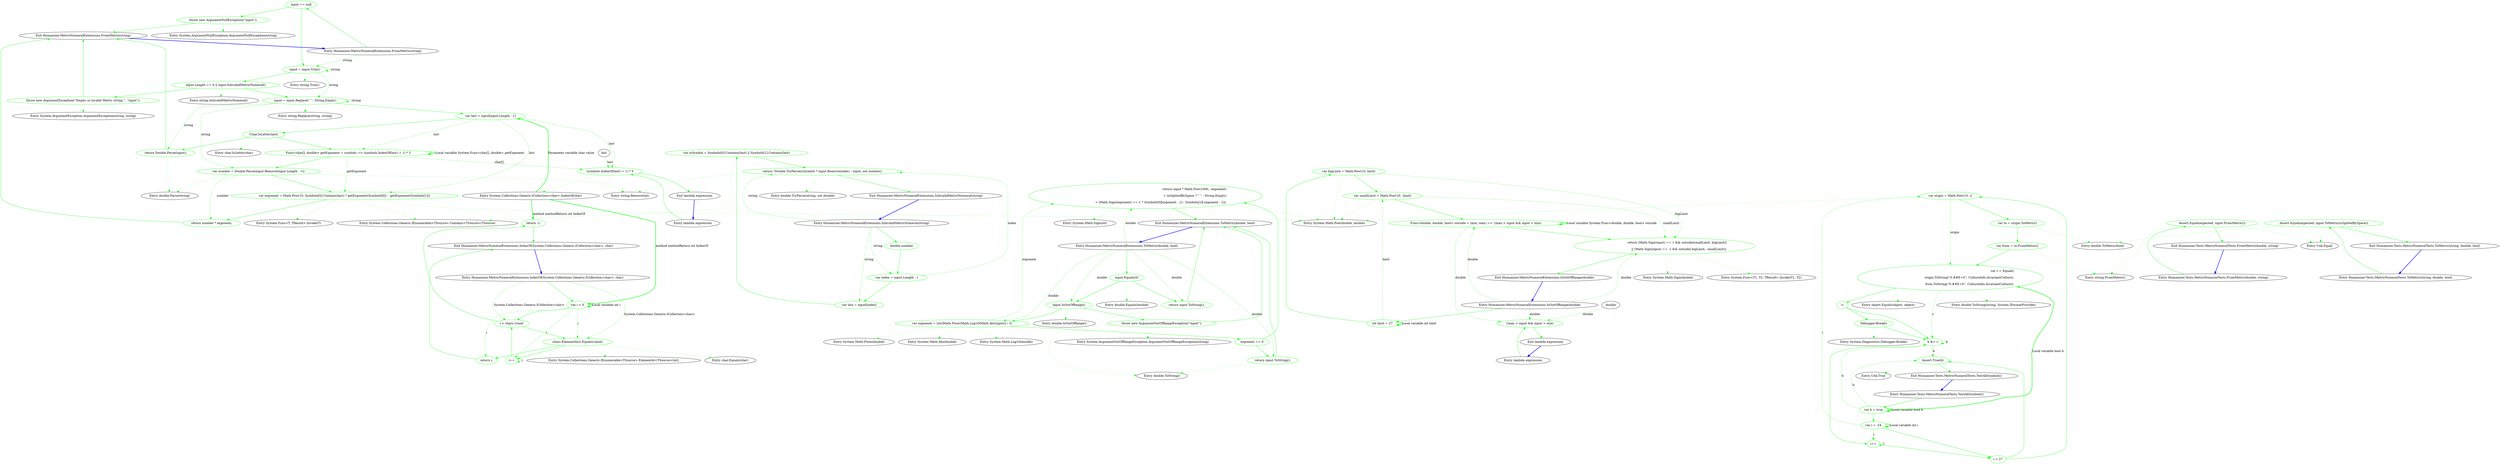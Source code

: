 digraph  {
d1 [label="input == null", span="82-82", cluster="Humanizer.MetricNumeralExtensions.FromMetric(string)", color=green, community=0];
d0 [label="Entry Humanizer.MetricNumeralExtensions.FromMetric(string)", span="80-80", cluster="Humanizer.MetricNumeralExtensions.FromMetric(string)"];
d2 [label="throw new ArgumentNullException(''input'');", span="82-82", cluster="Humanizer.MetricNumeralExtensions.FromMetric(string)", color=green, community=0];
d3 [label="input = input.Trim()", span="83-83", cluster="Humanizer.MetricNumeralExtensions.FromMetric(string)", color=green, community=0];
d4 [label="input.Length == 0 || input.IsInvalidMetricNumeral()", span="84-84", cluster="Humanizer.MetricNumeralExtensions.FromMetric(string)", color=green, community=0];
d16 [label="Entry string.Trim()", span="0-0", cluster="string.Trim()"];
d6 [label="input = input.Replace('' '', String.Empty)", span="86-86", cluster="Humanizer.MetricNumeralExtensions.FromMetric(string)", color=green, community=0];
d14 [label="Exit Humanizer.MetricNumeralExtensions.FromMetric(string)", span="80-80", cluster="Humanizer.MetricNumeralExtensions.FromMetric(string)"];
d15 [label="Entry System.ArgumentNullException.ArgumentNullException(string)", span="0-0", cluster="System.ArgumentNullException.ArgumentNullException(string)"];
d5 [label="throw new ArgumentException(''Empty or invalid Metric string.'', ''input'');", span="85-85", cluster="Humanizer.MetricNumeralExtensions.FromMetric(string)", color=green, community=0];
d17 [label="Entry string.IsInvalidMetricNumeral()", span="146-146", cluster="string.IsInvalidMetricNumeral()"];
d7 [label="var last = input[input.Length - 1]", span="87-87", cluster="Humanizer.MetricNumeralExtensions.FromMetric(string)", color=green, community=0];
d19 [label="Entry string.Replace(string, string)", span="0-0", cluster="string.Replace(string, string)"];
d9 [label="return Double.Parse(input);", span="88-88", cluster="Humanizer.MetricNumeralExtensions.FromMetric(string)", color=green, community=0];
d11 [label="var number = Double.Parse(input.Remove(input.Length - 1))", span="90-90", cluster="Humanizer.MetricNumeralExtensions.FromMetric(string)", color=green, community=0];
d18 [label="Entry System.ArgumentException.ArgumentException(string, string)", span="0-0", cluster="System.ArgumentException.ArgumentException(string, string)"];
d29 [label="Entry System.Collections.Generic.ICollection<char>.IndexOf(char)", span="164-164", cluster="System.Collections.Generic.ICollection<char>.IndexOf(char)"];
d8 [label="!Char.IsLetter(last)", span="88-88", cluster="Humanizer.MetricNumeralExtensions.FromMetric(string)", color=green, community=0];
d10 [label="Func<char[], double> getExponent = symbols => (symbols.IndexOf(last) + 1) * 3", span="89-89", cluster="Humanizer.MetricNumeralExtensions.FromMetric(string)", color=green, community=0];
d27 [label="(symbols.IndexOf(last) + 1) * 3", span="89-89", cluster="lambda expression", color=green, community=0];
d12 [label="var exponent = Math.Pow(10, Symbols[0].Contains(last) ? getExponent(Symbols[0]) : -getExponent(Symbols[1]))", span="91-91", cluster="Humanizer.MetricNumeralExtensions.FromMetric(string)", color=green, community=0];
d21 [label="Entry double.Parse(string)", span="0-0", cluster="double.Parse(string)"];
d22 [label="Entry string.Remove(int)", span="0-0", cluster="string.Remove(int)"];
d13 [label="return number * exponent;", span="92-92", cluster="Humanizer.MetricNumeralExtensions.FromMetric(string)", color=green, community=0];
d20 [label="Entry char.IsLetter(char)", span="0-0", cluster="char.IsLetter(char)"];
d78 [label=last, span=""];
d26 [label="Entry lambda expression", span="89-89", cluster="lambda expression"];
d28 [label="Exit lambda expression", span="89-89", cluster="lambda expression"];
d23 [label="Entry System.Collections.Generic.IEnumerable<TSource>.Contains<TSource>(TSource)", span="0-0", cluster="System.Collections.Generic.IEnumerable<TSource>.Contains<TSource>(TSource)"];
d24 [label="Entry System.Func<T, TResult>.Invoke(T)", span="0-0", cluster="System.Func<T, TResult>.Invoke(T)"];
d25 [label="Entry System.Math.Pow(double, double)", span="0-0", cluster="System.Math.Pow(double, double)"];
d31 [label="input.Equals(0)", span="112-112", cluster="Humanizer.MetricNumeralExtensions.ToMetric(double, bool)", color=green, community=0];
d30 [label="Entry Humanizer.MetricNumeralExtensions.ToMetric(double, bool)", span="110-110", cluster="Humanizer.MetricNumeralExtensions.ToMetric(double, bool)"];
d32 [label="return input.ToString();", span="112-112", cluster="Humanizer.MetricNumeralExtensions.ToMetric(double, bool)", color=green, community=0];
d33 [label="input.IsOutOfRange()", span="113-113", cluster="Humanizer.MetricNumeralExtensions.ToMetric(double, bool)", color=green, community=0];
d40 [label="Entry double.Equals(double)", span="0-0", cluster="double.Equals(double)"];
d39 [label="Exit Humanizer.MetricNumeralExtensions.ToMetric(double, bool)", span="110-110", cluster="Humanizer.MetricNumeralExtensions.ToMetric(double, bool)"];
d41 [label="Entry double.ToString()", span="0-0", cluster="double.ToString()"];
d34 [label="throw new ArgumentOutOfRangeException(''input'');", span="113-113", cluster="Humanizer.MetricNumeralExtensions.ToMetric(double, bool)", color=green, community=0];
d35 [label="var exponent = (int)Math.Floor(Math.Log10(Math.Abs(input)) / 3)", span="114-114", cluster="Humanizer.MetricNumeralExtensions.ToMetric(double, bool)", color=green, community=0];
d42 [label="Entry double.IsOutOfRange()", span="126-126", cluster="double.IsOutOfRange()"];
d36 [label="exponent == 0", span="115-115", cluster="Humanizer.MetricNumeralExtensions.ToMetric(double, bool)", color=green, community=0];
d44 [label="Entry System.Math.Abs(double)", span="0-0", cluster="System.Math.Abs(double)"];
d45 [label="Entry System.Math.Log10(double)", span="0-0", cluster="System.Math.Log10(double)"];
d46 [label="Entry System.Math.Floor(double)", span="0-0", cluster="System.Math.Floor(double)"];
d38 [label="return input * Math.Pow(1000, -exponent)\r\n                                + (isSplitedBySpace ? '' '' : String.Empty)\r\n                                + (Math.Sign(exponent) == 1 ? Symbols[0][exponent - 1] : Symbols[1][-exponent - 1]);", span="116-118", cluster="Humanizer.MetricNumeralExtensions.ToMetric(double, bool)", color=green, community=0];
d37 [label="return input.ToString();", span="115-115", cluster="Humanizer.MetricNumeralExtensions.ToMetric(double, bool)", color=green, community=0];
d47 [label="Entry System.Math.Sign(int)", span="0-0", cluster="System.Math.Sign(int)"];
d43 [label="Entry System.ArgumentOutOfRangeException.ArgumentOutOfRangeException(string)", span="0-0", cluster="System.ArgumentOutOfRangeException.ArgumentOutOfRangeException(string)"];
d49 [label="int limit = 27", span="128-128", cluster="Humanizer.MetricNumeralExtensions.IsOutOfRange(double)", color=green, community=0];
d48 [label="Entry Humanizer.MetricNumeralExtensions.IsOutOfRange(double)", span="126-126", cluster="Humanizer.MetricNumeralExtensions.IsOutOfRange(double)"];
d50 [label="var bigLimit = Math.Pow(10, limit)", span="129-129", cluster="Humanizer.MetricNumeralExtensions.IsOutOfRange(double)", color=green, community=0];
d51 [label="var smallLimit = Math.Pow(10, -limit)", span="130-130", cluster="Humanizer.MetricNumeralExtensions.IsOutOfRange(double)", color=green, community=0];
d52 [label="Func<double, double, bool> outside = (min, max) => !(max > input && input > min)", span="131-131", cluster="Humanizer.MetricNumeralExtensions.IsOutOfRange(double)", color=green, community=0];
d53 [label="return (Math.Sign(input) == 1 && outside(smallLimit, bigLimit))\r\n                               || (Math.Sign(input) == -1 && outside(-bigLimit, -smallLimit));", span="132-133", cluster="Humanizer.MetricNumeralExtensions.IsOutOfRange(double)", color=green, community=0];
d58 [label="!(max > input && input > min)", span="131-131", cluster="lambda expression", color=green, community=0];
d79 [label=double, span=""];
d57 [label="Entry lambda expression", span="131-131", cluster="lambda expression"];
d59 [label="Exit lambda expression", span="131-131", cluster="lambda expression"];
d54 [label="Exit Humanizer.MetricNumeralExtensions.IsOutOfRange(double)", span="126-126", cluster="Humanizer.MetricNumeralExtensions.IsOutOfRange(double)"];
d55 [label="Entry System.Math.Sign(double)", span="0-0", cluster="System.Math.Sign(double)"];
d56 [label="Entry System.Func<T1, T2, TResult>.Invoke(T1, T2)", span="0-0", cluster="System.Func<T1, T2, TResult>.Invoke(T1, T2)"];
d61 [label="double number", span="148-148", cluster="Humanizer.MetricNumeralExtensions.IsInvalidMetricNumeral(string)", color=green, community=0];
d60 [label="Entry Humanizer.MetricNumeralExtensions.IsInvalidMetricNumeral(string)", span="146-146", cluster="Humanizer.MetricNumeralExtensions.IsInvalidMetricNumeral(string)"];
d62 [label="var index = input.Length - 1", span="149-149", cluster="Humanizer.MetricNumeralExtensions.IsInvalidMetricNumeral(string)", color=green, community=0];
d63 [label="var last = input[index]", span="150-150", cluster="Humanizer.MetricNumeralExtensions.IsInvalidMetricNumeral(string)", color=green, community=0];
d65 [label="return !Double.TryParse(isSymbol ? input.Remove(index) : input, out number);", span="152-152", cluster="Humanizer.MetricNumeralExtensions.IsInvalidMetricNumeral(string)", color=green, community=0];
d64 [label="var isSymbol = Symbols[0].Contains(last) || Symbols[1].Contains(last)", span="151-151", cluster="Humanizer.MetricNumeralExtensions.IsInvalidMetricNumeral(string)", color=green, community=0];
d66 [label="Exit Humanizer.MetricNumeralExtensions.IsInvalidMetricNumeral(string)", span="146-146", cluster="Humanizer.MetricNumeralExtensions.IsInvalidMetricNumeral(string)"];
d67 [label="Entry double.TryParse(string, out double)", span="0-0", cluster="double.TryParse(string, out double)"];
d69 [label="var i = 0", span="166-166", cluster="Humanizer.MetricNumeralExtensions.IndexOf(System.Collections.Generic.ICollection<char>, char)", color=green, community=0];
d68 [label="Entry Humanizer.MetricNumeralExtensions.IndexOf(System.Collections.Generic.ICollection<char>, char)", span="164-164", cluster="Humanizer.MetricNumeralExtensions.IndexOf(System.Collections.Generic.ICollection<char>, char)"];
d70 [label="i < chars.Count", span="166-166", cluster="Humanizer.MetricNumeralExtensions.IndexOf(System.Collections.Generic.ICollection<char>, char)", color=green, community=0];
d71 [label="chars.ElementAt(i).Equals(value)", span="167-167", cluster="Humanizer.MetricNumeralExtensions.IndexOf(System.Collections.Generic.ICollection<char>, char)", color=green, community=0];
d72 [label="return i;", span="168-168", cluster="Humanizer.MetricNumeralExtensions.IndexOf(System.Collections.Generic.ICollection<char>, char)", color=green, community=0];
d73 [label="i++", span="166-166", cluster="Humanizer.MetricNumeralExtensions.IndexOf(System.Collections.Generic.ICollection<char>, char)", color=green, community=0];
d74 [label="return -1;", span="169-169", cluster="Humanizer.MetricNumeralExtensions.IndexOf(System.Collections.Generic.ICollection<char>, char)", color=green, community=0];
d76 [label="Entry System.Collections.Generic.IEnumerable<TSource>.ElementAt<TSource>(int)", span="0-0", cluster="System.Collections.Generic.IEnumerable<TSource>.ElementAt<TSource>(int)"];
d77 [label="Entry char.Equals(char)", span="0-0", cluster="char.Equals(char)"];
d75 [label="Exit Humanizer.MetricNumeralExtensions.IndexOf(System.Collections.Generic.ICollection<char>, char)", span="164-164", cluster="Humanizer.MetricNumeralExtensions.IndexOf(System.Collections.Generic.ICollection<char>, char)"];
m0_26 [label="Entry System.Diagnostics.Debugger.Break()", span="0-0", cluster="System.Diagnostics.Debugger.Break()", file="MetricNumeralTests.cs"];
m0_0 [label="Entry Humanizer.Tests.MetricNumeralTests.ToMetric(string, double, bool)", span="16-16", cluster="Humanizer.Tests.MetricNumeralTests.ToMetric(string, double, bool)", file="MetricNumeralTests.cs"];
m0_1 [label="Assert.Equal(expected, input.ToMetric(isSplitedBySpace))", span="18-18", cluster="Humanizer.Tests.MetricNumeralTests.ToMetric(string, double, bool)", color=green, community=0, file="MetricNumeralTests.cs"];
m0_2 [label="Exit Humanizer.Tests.MetricNumeralTests.ToMetric(string, double, bool)", span="16-16", cluster="Humanizer.Tests.MetricNumeralTests.ToMetric(string, double, bool)", file="MetricNumeralTests.cs"];
m0_24 [label="Entry double.ToString(string, System.IFormatProvider)", span="0-0", cluster="double.ToString(string, System.IFormatProvider)", file="MetricNumeralTests.cs"];
m0_8 [label="Entry string.FromMetric()", span="80-80", cluster="string.FromMetric()", file="MetricNumeralTests.cs"];
m0_27 [label="Entry Unk.True", span="", cluster="Unk.True", file="MetricNumeralTests.cs"];
m0_9 [label="Entry Humanizer.Tests.MetricNumeralTests.TestAllSymbols()", span="33-33", cluster="Humanizer.Tests.MetricNumeralTests.TestAllSymbols()", file="MetricNumeralTests.cs"];
m0_10 [label="var b = true", span="35-35", cluster="Humanizer.Tests.MetricNumeralTests.TestAllSymbols()", color=green, community=0, file="MetricNumeralTests.cs"];
m0_11 [label="var i = -24", span="36-36", cluster="Humanizer.Tests.MetricNumeralTests.TestAllSymbols()", color=green, community=0, file="MetricNumeralTests.cs"];
m0_19 [label="b &= c", span="48-48", cluster="Humanizer.Tests.MetricNumeralTests.TestAllSymbols()", color=green, community=0, file="MetricNumeralTests.cs"];
m0_21 [label="Assert.True(b)", span="50-50", cluster="Humanizer.Tests.MetricNumeralTests.TestAllSymbols()", color=green, community=0, file="MetricNumeralTests.cs"];
m0_16 [label="var c = Equals(\r\n                                        origin.ToString(''0.##E+0'', CultureInfo.InvariantCulture),\r\n                                        from.ToString(''0.##E+0'', CultureInfo.InvariantCulture))", span="42-44", cluster="Humanizer.Tests.MetricNumeralTests.TestAllSymbols()", color=green, community=0, file="MetricNumeralTests.cs"];
m0_12 [label="i < 27", span="36-36", cluster="Humanizer.Tests.MetricNumeralTests.TestAllSymbols()", color=green, community=0, file="MetricNumeralTests.cs"];
m0_13 [label="var origin = Math.Pow(10, i)", span="38-38", cluster="Humanizer.Tests.MetricNumeralTests.TestAllSymbols()", color=green, community=0, file="MetricNumeralTests.cs"];
m0_20 [label="i++", span="36-36", cluster="Humanizer.Tests.MetricNumeralTests.TestAllSymbols()", color=green, community=0, file="MetricNumeralTests.cs"];
m0_17 [label="!c", span="45-45", cluster="Humanizer.Tests.MetricNumeralTests.TestAllSymbols()", color=green, community=0, file="MetricNumeralTests.cs"];
m0_18 [label="Debugger.Break()", span="46-46", cluster="Humanizer.Tests.MetricNumeralTests.TestAllSymbols()", color=green, community=0, file="MetricNumeralTests.cs"];
m0_14 [label="var to = origin.ToMetric()", span="39-39", cluster="Humanizer.Tests.MetricNumeralTests.TestAllSymbols()", color=green, community=0, file="MetricNumeralTests.cs"];
m0_15 [label="var from = to.FromMetric()", span="40-40", cluster="Humanizer.Tests.MetricNumeralTests.TestAllSymbols()", color=green, community=0, file="MetricNumeralTests.cs"];
m0_22 [label="Exit Humanizer.Tests.MetricNumeralTests.TestAllSymbols()", span="33-33", cluster="Humanizer.Tests.MetricNumeralTests.TestAllSymbols()", file="MetricNumeralTests.cs"];
m0_25 [label="Entry object.Equals(object, object)", span="0-0", cluster="object.Equals(object, object)", file="MetricNumeralTests.cs"];
m0_4 [label="Entry Unk.Equal", span="", cluster="Unk.Equal", file="MetricNumeralTests.cs"];
m0_3 [label="Entry double.ToMetric(bool)", span="110-110", cluster="double.ToMetric(bool)", file="MetricNumeralTests.cs"];
m0_5 [label="Entry Humanizer.Tests.MetricNumeralTests.FromMetric(double, string)", span="27-27", cluster="Humanizer.Tests.MetricNumeralTests.FromMetric(double, string)", file="MetricNumeralTests.cs"];
m0_6 [label="Assert.Equal(expected, input.FromMetric())", span="29-29", cluster="Humanizer.Tests.MetricNumeralTests.FromMetric(double, string)", color=green, community=0, file="MetricNumeralTests.cs"];
m0_7 [label="Exit Humanizer.Tests.MetricNumeralTests.FromMetric(double, string)", span="27-27", cluster="Humanizer.Tests.MetricNumeralTests.FromMetric(double, string)", file="MetricNumeralTests.cs"];
d1 -> d2  [key=0, style=solid, color=green];
d1 -> d3  [key=0, style=solid, color=green];
d0 -> d1  [key=0, style=solid, color=green];
d0 -> d3  [key=1, style=dashed, color=green, label=string];
d2 -> d14  [key=0, style=solid, color=green];
d2 -> d15  [key=2, style=dotted, color=green];
d3 -> d3  [key=1, style=dashed, color=green, label=string];
d3 -> d4  [key=0, style=solid, color=green];
d3 -> d16  [key=2, style=dotted, color=green];
d3 -> d6  [key=1, style=dashed, color=green, label=string];
d4 -> d5  [key=0, style=solid, color=green];
d4 -> d6  [key=0, style=solid, color=green];
d4 -> d17  [key=2, style=dotted, color=green];
d6 -> d6  [key=1, style=dashed, color=green, label=string];
d6 -> d7  [key=0, style=solid, color=green];
d6 -> d19  [key=2, style=dotted, color=green];
d6 -> d9  [key=1, style=dashed, color=green, label=string];
d6 -> d11  [key=1, style=dashed, color=green, label=string];
d14 -> d0  [key=0, style=bold, color=blue];
d5 -> d14  [key=0, style=solid, color=green];
d5 -> d18  [key=2, style=dotted, color=green];
d7 -> d8  [key=0, style=solid, color=green];
d7 -> d10  [key=1, style=dashed, color=green, label=last];
d7 -> d27  [key=1, style=dashed, color=green, label=last];
d7 -> d12  [key=1, style=dashed, color=green, label=last];
d9 -> d14  [key=0, style=solid, color=green];
d9 -> d21  [key=2, style=dotted, color=green];
d11 -> d12  [key=0, style=solid, color=green];
d11 -> d22  [key=2, style=dotted, color=green];
d11 -> d21  [key=2, style=dotted, color=green];
d11 -> d13  [key=1, style=dashed, color=green, label=number];
d29 -> d7  [key=3, color=green, style=bold, label="Parameter variable char value"];
d29 -> d69  [key=3, color=green, style=bold, label="method methodReturn int IndexOf"];
d29 -> d74  [key=3, color=green, style=bold, label="method methodReturn int IndexOf"];
d8 -> d9  [key=0, style=solid, color=green];
d8 -> d10  [key=0, style=solid, color=green];
d8 -> d20  [key=2, style=dotted, color=green];
d10 -> d11  [key=0, style=solid, color=green];
d10 -> d10  [key=3, color=green, style=bold, label="Local variable System.Func<char[], double> getExponent"];
d10 -> d27  [key=1, style=dashed, color=green, label="char[]"];
d10 -> d12  [key=1, style=dashed, color=green, label=getExponent];
d27 -> d28  [key=0, style=solid, color=green];
d27 -> d29  [key=2, style=dotted, color=green];
d12 -> d13  [key=0, style=solid, color=green];
d12 -> d23  [key=2, style=dotted, color=green];
d12 -> d24  [key=2, style=dotted, color=green];
d12 -> d25  [key=2, style=dotted, color=green];
d13 -> d14  [key=0, style=solid, color=green];
d78 -> d27  [key=1, style=dashed, color=green, label=last];
d26 -> d27  [key=0, style=solid, color=green];
d28 -> d26  [key=0, style=bold, color=blue];
d31 -> d32  [key=0, style=solid, color=green];
d31 -> d33  [key=0, style=solid, color=green];
d31 -> d40  [key=2, style=dotted, color=green];
d30 -> d31  [key=0, style=solid, color=green];
d30 -> d32  [key=1, style=dashed, color=green, label=double];
d30 -> d33  [key=1, style=dashed, color=green, label=double];
d30 -> d35  [key=1, style=dashed, color=green, label=double];
d30 -> d37  [key=1, style=dashed, color=green, label=double];
d30 -> d38  [key=1, style=dashed, color=green, label=double];
d32 -> d39  [key=0, style=solid, color=green];
d32 -> d41  [key=2, style=dotted, color=green];
d33 -> d34  [key=0, style=solid, color=green];
d33 -> d35  [key=0, style=solid, color=green];
d33 -> d42  [key=2, style=dotted, color=green];
d39 -> d30  [key=0, style=bold, color=blue];
d34 -> d39  [key=0, style=solid, color=green];
d34 -> d43  [key=2, style=dotted, color=green];
d35 -> d36  [key=0, style=solid, color=green];
d35 -> d44  [key=2, style=dotted, color=green];
d35 -> d45  [key=2, style=dotted, color=green];
d35 -> d46  [key=2, style=dotted, color=green];
d35 -> d38  [key=1, style=dashed, color=green, label=exponent];
d36 -> d37  [key=0, style=solid, color=green];
d36 -> d38  [key=0, style=solid, color=green];
d38 -> d39  [key=0, style=solid, color=green];
d38 -> d25  [key=2, style=dotted, color=green];
d38 -> d47  [key=2, style=dotted, color=green];
d37 -> d39  [key=0, style=solid, color=green];
d37 -> d41  [key=2, style=dotted, color=green];
d49 -> d49  [key=3, color=green, style=bold, label="Local variable int limit"];
d49 -> d50  [key=0, style=solid, color=green];
d49 -> d51  [key=1, style=dashed, color=green, label=limit];
d48 -> d49  [key=0, style=solid, color=green];
d48 -> d52  [key=1, style=dashed, color=green, label=double];
d48 -> d58  [key=1, style=dashed, color=green, label=double];
d48 -> d53  [key=1, style=dashed, color=green, label=double];
d50 -> d53  [key=1, style=dashed, color=green, label=bigLimit];
d50 -> d51  [key=0, style=solid, color=green];
d50 -> d25  [key=2, style=dotted, color=green];
d51 -> d52  [key=0, style=solid, color=green];
d51 -> d53  [key=1, style=dashed, color=green, label=smallLimit];
d51 -> d25  [key=2, style=dotted, color=green];
d52 -> d52  [key=3, color=green, style=bold, label="Local variable System.Func<double, double, bool> outside"];
d52 -> d53  [key=0, style=solid, color=green];
d52 -> d58  [key=1, style=dashed, color=green, label=double];
d53 -> d54  [key=0, style=solid, color=green];
d53 -> d55  [key=2, style=dotted, color=green];
d53 -> d56  [key=2, style=dotted, color=green];
d58 -> d59  [key=0, style=solid, color=green];
d79 -> d58  [key=1, style=dashed, color=green, label=double];
d57 -> d58  [key=0, style=solid, color=green];
d59 -> d57  [key=0, style=bold, color=blue];
d54 -> d48  [key=0, style=bold, color=blue];
d61 -> d62  [key=0, style=solid, color=green];
d60 -> d61  [key=0, style=solid, color=green];
d60 -> d62  [key=1, style=dashed, color=green, label=string];
d60 -> d63  [key=1, style=dashed, color=green, label=string];
d60 -> d65  [key=1, style=dashed, color=green, label=string];
d62 -> d63  [key=0, style=solid, color=green];
d62 -> d65  [key=1, style=dashed, color=green, label=index];
d63 -> d64  [key=0, style=solid, color=green];
d65 -> d66  [key=0, style=solid, color=green];
d65 -> d22  [key=2, style=dotted, color=green];
d65 -> d67  [key=2, style=dotted, color=green];
d64 -> d65  [key=0, style=solid, color=green];
d64 -> d23  [key=2, style=dotted, color=green];
d66 -> d60  [key=0, style=bold, color=blue];
d69 -> d69  [key=3, color=green, style=bold, label="Local variable int i"];
d69 -> d70  [key=0, style=solid, color=green];
d69 -> d71  [key=1, style=dashed, color=green, label=i];
d69 -> d72  [key=1, style=dashed, color=green, label=i];
d69 -> d73  [key=1, style=dashed, color=green, label=i];
d68 -> d69  [key=0, style=solid, color=green];
d68 -> d70  [key=1, style=dashed, color=green, label="System.Collections.Generic.ICollection<char>"];
d68 -> d71  [key=1, style=dashed, color=green, label="System.Collections.Generic.ICollection<char>"];
d70 -> d71  [key=0, style=solid, color=green];
d70 -> d74  [key=0, style=solid, color=green];
d71 -> d72  [key=0, style=solid, color=green];
d71 -> d73  [key=0, style=solid, color=green];
d71 -> d76  [key=2, style=dotted, color=green];
d71 -> d77  [key=2, style=dotted, color=green];
d72 -> d75  [key=0, style=solid, color=green];
d73 -> d70  [key=0, style=solid, color=green];
d73 -> d73  [key=1, style=dashed, color=green, label=i];
d74 -> d75  [key=0, style=solid, color=green];
d75 -> d68  [key=0, style=bold, color=blue];
m0_0 -> m0_1  [key=0, style=solid, color=green];
m0_1 -> m0_2  [key=0, style=solid, color=green];
m0_1 -> m0_3  [key=2, style=dotted, color=green];
m0_1 -> m0_4  [key=2, style=dotted, color=green];
m0_2 -> m0_0  [key=0, style=bold, color=blue];
m0_9 -> m0_10  [key=0, style=solid, color=green];
m0_10 -> m0_10  [key=3, color=green, style=bold, label="Local variable bool b"];
m0_10 -> m0_11  [key=0, style=solid, color=green];
m0_10 -> m0_19  [key=1, style=dashed, color=green, label=b];
m0_10 -> m0_21  [key=1, style=dashed, color=green, label=b];
m0_10 -> m0_16  [key=3, color=green, style=bold, label="Local variable bool b"];
m0_11 -> m0_11  [key=3, color=green, style=bold, label="Local variable int i"];
m0_11 -> m0_12  [key=0, style=solid, color=green];
m0_11 -> m0_13  [key=1, style=dashed, color=green, label=i];
m0_11 -> m0_20  [key=1, style=dashed, color=green, label=i];
m0_19 -> m0_19  [key=1, style=dashed, color=green, label=b];
m0_19 -> m0_20  [key=0, style=solid, color=green];
m0_19 -> m0_21  [key=1, style=dashed, color=green, label=b];
m0_21 -> m0_22  [key=0, style=solid, color=green];
m0_21 -> m0_27  [key=2, style=dotted, color=green];
m0_16 -> m0_19  [key=1, style=dashed, color=green, label=c];
m0_16 -> m0_17  [key=0, style=solid, color=green];
m0_16 -> m0_24  [key=2, style=dotted, color=green];
m0_16 -> m0_25  [key=2, style=dotted, color=green];
m0_12 -> m0_21  [key=0, style=solid, color=green];
m0_12 -> m0_13  [key=0, style=solid, color=green];
m0_13 -> m0_14  [key=0, style=solid, color=green];
m0_13 -> d25  [key=2, style=dotted, color=green];
m0_13 -> m0_16  [key=1, style=dashed, color=green, label=origin];
m0_20 -> m0_12  [key=0, style=solid, color=green];
m0_20 -> m0_20  [key=1, style=dashed, color=green, label=i];
m0_17 -> m0_19  [key=0, style=solid, color=green];
m0_17 -> m0_18  [key=0, style=solid, color=green];
m0_18 -> m0_19  [key=0, style=solid, color=green];
m0_18 -> m0_26  [key=2, style=dotted, color=green];
m0_14 -> m0_15  [key=0, style=solid, color=green];
m0_14 -> m0_3  [key=2, style=dotted, color=green];
m0_15 -> m0_16  [key=0, style=solid, color=green];
m0_15 -> m0_8  [key=2, style=dotted, color=green];
m0_22 -> m0_9  [key=0, style=bold, color=blue];
m0_5 -> m0_6  [key=0, style=solid, color=green];
m0_6 -> m0_7  [key=0, style=solid, color=green];
m0_6 -> m0_8  [key=2, style=dotted, color=green];
m0_6 -> m0_4  [key=2, style=dotted, color=green];
m0_7 -> m0_5  [key=0, style=bold, color=blue];
}
